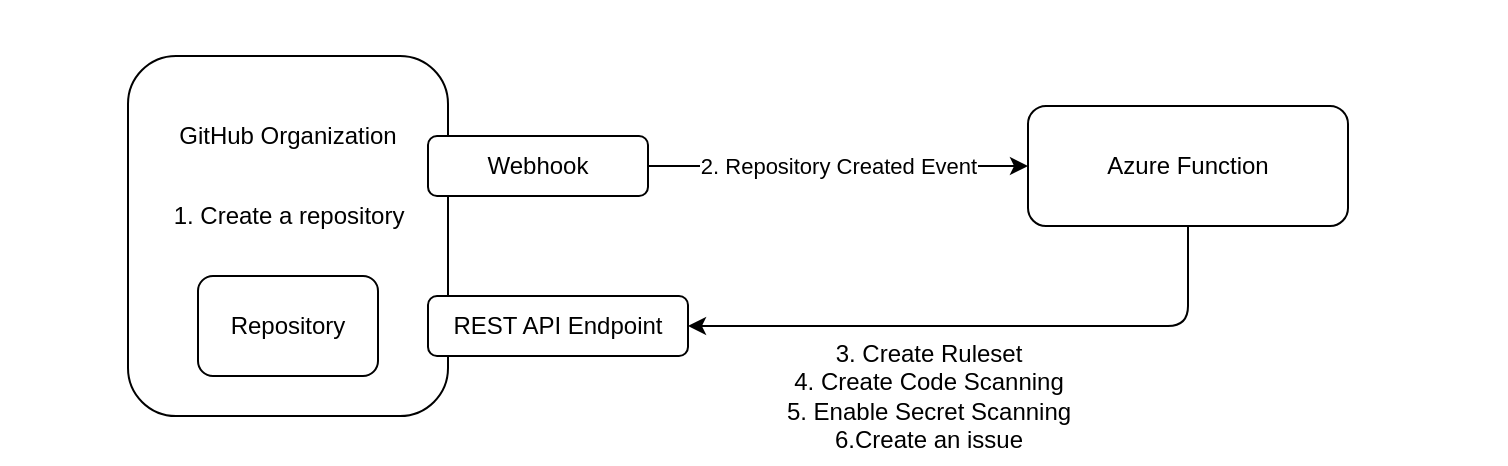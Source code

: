 <mxfile>
    <diagram name="Architecture Diagram" id="ukhysw3NcxWbA1dT-ebQ">
        <mxGraphModel dx="648" dy="463" grid="0" gridSize="10" guides="1" tooltips="1" connect="1" arrows="1" fold="1" page="1" pageScale="1" pageWidth="800" pageHeight="80" background="#FFFFFF" math="0" shadow="0">
            <root>
                <mxCell id="0"/>
                <mxCell id="1" parent="0"/>
                <mxCell id="9" value="" style="rounded=0;whiteSpace=wrap;html=1;labelBackgroundColor=#FFFFFF;fillStyle=solid;strokeColor=none;fontColor=#000000;fillColor=none;" parent="1" vertex="1">
                    <mxGeometry x="36" y="2" width="753" height="232" as="geometry"/>
                </mxCell>
                <mxCell id="RQlce5zik157XPyGxkxe-10" value="&lt;font color=&quot;#000000&quot;&gt;GitHub Organization&lt;br&gt;&lt;br&gt;&lt;br&gt;&lt;br&gt;&lt;br&gt;&lt;br&gt;&lt;br&gt;&lt;br&gt;&lt;/font&gt;" style="rounded=1;whiteSpace=wrap;html=1;labelPosition=center;verticalLabelPosition=middle;align=center;verticalAlign=middle;fillStyle=solid;fillColor=none;strokeColor=#000000;" parent="1" vertex="1">
                    <mxGeometry x="100" y="30" width="160" height="180" as="geometry"/>
                </mxCell>
                <mxCell id="3" value="&lt;font color=&quot;#000000&quot;&gt;Webhook&lt;/font&gt;" style="rounded=1;whiteSpace=wrap;html=1;fillStyle=solid;fillColor=#FFFFFF;strokeColor=#000000;" parent="1" vertex="1">
                    <mxGeometry x="250" y="70" width="110" height="30" as="geometry"/>
                </mxCell>
                <mxCell id="RQlce5zik157XPyGxkxe-15" style="edgeStyle=none;html=1;entryX=1;entryY=0.5;entryDx=0;entryDy=0;fontSize=12;exitX=0.5;exitY=1;exitDx=0;exitDy=0;strokeColor=#000000;" parent="1" source="5" target="7" edge="1">
                    <mxGeometry relative="1" as="geometry">
                        <Array as="points">
                            <mxPoint x="630" y="165"/>
                        </Array>
                        <mxPoint x="630" y="160" as="sourcePoint"/>
                        <mxPoint x="380" y="210" as="targetPoint"/>
                    </mxGeometry>
                </mxCell>
                <mxCell id="RQlce5zik157XPyGxkxe-16" value="&lt;font style=&quot;background-color: rgb(255, 255, 255);&quot; color=&quot;#000000&quot;&gt;3. Create Ruleset&lt;br&gt;4. Create Code Scanning&lt;br&gt;5. Enable Secret Scanning&lt;br&gt;6.Create an issue&lt;/font&gt;" style="edgeLabel;html=1;align=center;verticalAlign=middle;resizable=0;points=[];fontSize=12;" parent="RQlce5zik157XPyGxkxe-15" vertex="1" connectable="0">
                    <mxGeometry x="-0.305" y="-2" relative="1" as="geometry">
                        <mxPoint x="-76" y="37" as="offset"/>
                    </mxGeometry>
                </mxCell>
                <mxCell id="5" value="&lt;font color=&quot;#000000&quot;&gt;Azure Function&lt;/font&gt;" style="rounded=1;whiteSpace=wrap;html=1;fillStyle=solid;fillColor=none;strokeColor=#000000;" parent="1" vertex="1">
                    <mxGeometry x="550" y="55" width="160" height="60" as="geometry"/>
                </mxCell>
                <mxCell id="7" value="&lt;font color=&quot;#000000&quot;&gt;REST API Endpoint&lt;/font&gt;" style="rounded=1;whiteSpace=wrap;html=1;fillStyle=solid;fillColor=#FFFFFF;strokeColor=#000000;" parent="1" vertex="1">
                    <mxGeometry x="250" y="150" width="130" height="30" as="geometry"/>
                </mxCell>
                <mxCell id="8" value="&lt;font style=&quot;background-color: rgb(255, 255, 255);&quot; color=&quot;#000000&quot;&gt;2. Repository Created Event&lt;/font&gt;" style="edgeStyle=orthogonalEdgeStyle;rounded=0;orthogonalLoop=1;jettySize=auto;html=1;exitX=1;exitY=0.5;exitDx=0;exitDy=0;entryX=0;entryY=0.5;entryDx=0;entryDy=0;strokeColor=#000000;" parent="1" source="3" target="5" edge="1">
                    <mxGeometry relative="1" as="geometry">
                        <mxPoint as="offset"/>
                    </mxGeometry>
                </mxCell>
                <mxCell id="RQlce5zik157XPyGxkxe-13" value="&lt;font color=&quot;#000000&quot;&gt;1. Create a repository&lt;/font&gt;" style="text;strokeColor=none;fillColor=none;html=1;fontSize=12;fontStyle=0;verticalAlign=middle;align=center;" parent="1" vertex="1">
                    <mxGeometry x="130" y="90" width="100" height="40" as="geometry"/>
                </mxCell>
                <mxCell id="RQlce5zik157XPyGxkxe-14" value="&lt;font color=&quot;#000000&quot;&gt;Repository&lt;/font&gt;" style="rounded=1;whiteSpace=wrap;html=1;labelPosition=center;verticalLabelPosition=middle;align=center;verticalAlign=middle;fillStyle=solid;fillColor=none;strokeColor=#000000;" parent="1" vertex="1">
                    <mxGeometry x="135" y="140" width="90" height="50" as="geometry"/>
                </mxCell>
            </root>
        </mxGraphModel>
    </diagram>
</mxfile>